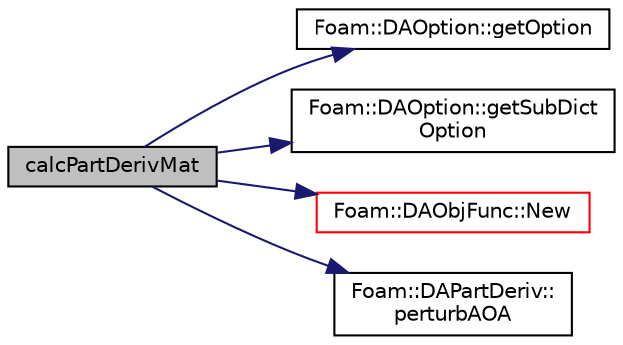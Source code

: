 digraph "calcPartDerivMat"
{
  bgcolor="transparent";
  edge [fontname="Helvetica",fontsize="10",labelfontname="Helvetica",labelfontsize="10"];
  node [fontname="Helvetica",fontsize="10",shape=record];
  rankdir="LR";
  Node24 [label="calcPartDerivMat",height=0.2,width=0.4,color="black", fillcolor="grey75", style="filled", fontcolor="black"];
  Node24 -> Node25 [color="midnightblue",fontsize="10",style="solid",fontname="Helvetica"];
  Node25 [label="Foam::DAOption::getOption",height=0.2,width=0.4,color="black",URL="$classFoam_1_1DAOption.html#a4d6d2622f32c466e367526f5cc05d0fb",tooltip="get an option from subDict and key "];
  Node24 -> Node26 [color="midnightblue",fontsize="10",style="solid",fontname="Helvetica"];
  Node26 [label="Foam::DAOption::getSubDict\lOption",height=0.2,width=0.4,color="black",URL="$classFoam_1_1DAOption.html#a04e1a06e3ade0e60b8e3a82ad37be74c",tooltip="get an dictionary option from subDict and key "];
  Node24 -> Node27 [color="midnightblue",fontsize="10",style="solid",fontname="Helvetica"];
  Node27 [label="Foam::DAObjFunc::New",height=0.2,width=0.4,color="red",URL="$classFoam_1_1DAObjFunc.html#a5393c6b73f79d670cc02fc71d4ccfed6"];
  Node24 -> Node37 [color="midnightblue",fontsize="10",style="solid",fontname="Helvetica"];
  Node37 [label="Foam::DAPartDeriv::\lperturbAOA",height=0.2,width=0.4,color="black",URL="$classFoam_1_1DAPartDeriv.html#a9faccc249cfda1207884bf378e3fb68b",tooltip="perturb the angle of attack "];
}

